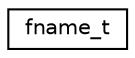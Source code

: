 digraph "Graphical Class Hierarchy"
{
 // LATEX_PDF_SIZE
  edge [fontname="Helvetica",fontsize="10",labelfontname="Helvetica",labelfontsize="10"];
  node [fontname="Helvetica",fontsize="10",shape=record];
  rankdir="LR";
  Node0 [label="fname_t",height=0.2,width=0.4,color="black", fillcolor="white", style="filled",URL="$structfname__t.html",tooltip="Internal type for Short File Name - do not use in user apps."];
}
